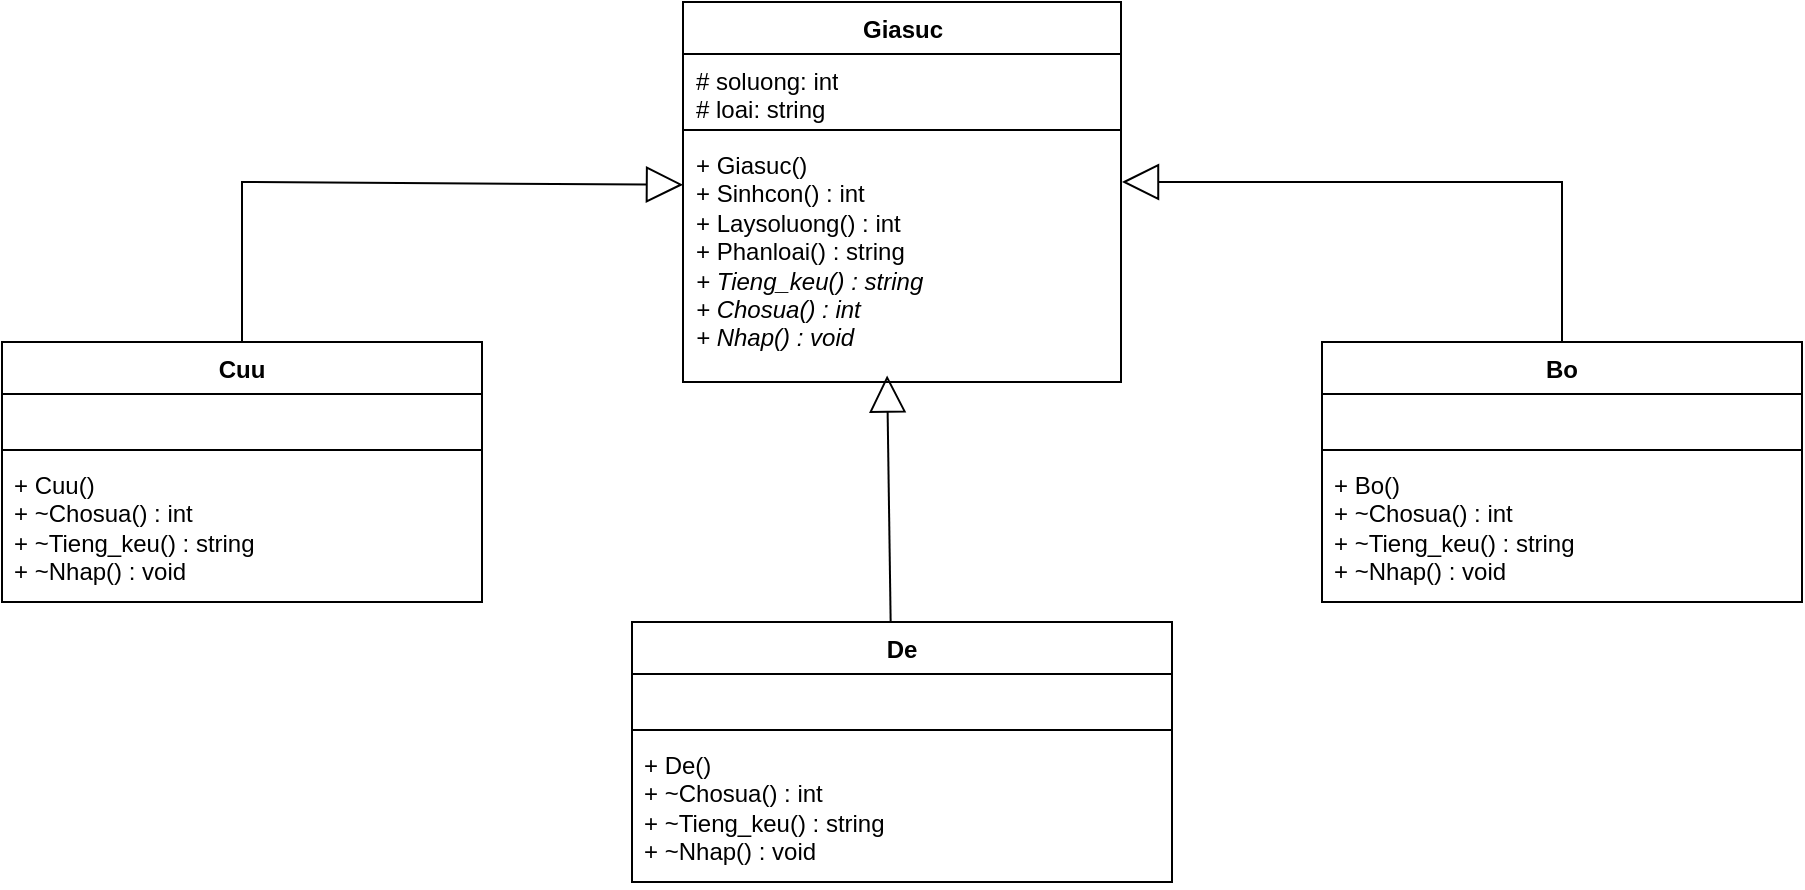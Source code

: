 <mxfile version="24.9.0">
  <diagram id="C5RBs43oDa-KdzZeNtuy" name="Page-1">
    <mxGraphModel dx="969" dy="561" grid="1" gridSize="10" guides="1" tooltips="1" connect="1" arrows="1" fold="1" page="1" pageScale="1" pageWidth="827" pageHeight="1169" math="0" shadow="0">
      <root>
        <mxCell id="WIyWlLk6GJQsqaUBKTNV-0" />
        <mxCell id="WIyWlLk6GJQsqaUBKTNV-1" parent="WIyWlLk6GJQsqaUBKTNV-0" />
        <mxCell id="rXlIxwhJtUQTBKDLvqy7-0" value="Giasuc" style="swimlane;fontStyle=1;align=center;verticalAlign=top;childLayout=stackLayout;horizontal=1;startSize=26;horizontalStack=0;resizeParent=1;resizeParentMax=0;resizeLast=0;collapsible=1;marginBottom=0;whiteSpace=wrap;html=1;" vertex="1" parent="WIyWlLk6GJQsqaUBKTNV-1">
          <mxGeometry x="470.5" y="200" width="219" height="190" as="geometry" />
        </mxCell>
        <mxCell id="rXlIxwhJtUQTBKDLvqy7-1" value="&lt;div&gt;# soluong: int  &lt;br&gt;# loai: string&lt;br&gt;&lt;/div&gt;" style="text;strokeColor=none;fillColor=none;align=left;verticalAlign=top;spacingLeft=4;spacingRight=4;overflow=hidden;rotatable=0;points=[[0,0.5],[1,0.5]];portConstraint=eastwest;whiteSpace=wrap;html=1;" vertex="1" parent="rXlIxwhJtUQTBKDLvqy7-0">
          <mxGeometry y="26" width="219" height="34" as="geometry" />
        </mxCell>
        <mxCell id="rXlIxwhJtUQTBKDLvqy7-2" value="" style="line;strokeWidth=1;fillColor=none;align=left;verticalAlign=middle;spacingTop=-1;spacingLeft=3;spacingRight=3;rotatable=0;labelPosition=right;points=[];portConstraint=eastwest;strokeColor=inherit;" vertex="1" parent="rXlIxwhJtUQTBKDLvqy7-0">
          <mxGeometry y="60" width="219" height="8" as="geometry" />
        </mxCell>
        <mxCell id="rXlIxwhJtUQTBKDLvqy7-3" value="&lt;div&gt;+ Giasuc()&lt;br&gt;+ Sinhcon() : int  &lt;br&gt;+ Laysoluong() : int  &lt;br&gt;+ Phanloai() : string&amp;nbsp;&amp;nbsp;&lt;br&gt;&lt;/div&gt;&lt;div&gt;&lt;i&gt;+ Tieng_keu() : string&amp;nbsp;&lt;/i&gt;&lt;br&gt;&lt;i&gt;+ Chosua() : int&lt;/i&gt;&lt;br&gt;&lt;/div&gt;&lt;div&gt;&lt;i&gt;+ Nhap() : void&amp;nbsp;&lt;/i&gt;&lt;i&gt;&lt;br&gt;&lt;/i&gt;&lt;/div&gt;" style="text;strokeColor=none;fillColor=none;align=left;verticalAlign=top;spacingLeft=4;spacingRight=4;overflow=hidden;rotatable=0;points=[[0,0.5],[1,0.5]];portConstraint=eastwest;whiteSpace=wrap;html=1;" vertex="1" parent="rXlIxwhJtUQTBKDLvqy7-0">
          <mxGeometry y="68" width="219" height="122" as="geometry" />
        </mxCell>
        <mxCell id="rXlIxwhJtUQTBKDLvqy7-4" value="Bo" style="swimlane;fontStyle=1;align=center;verticalAlign=top;childLayout=stackLayout;horizontal=1;startSize=26;horizontalStack=0;resizeParent=1;resizeParentMax=0;resizeLast=0;collapsible=1;marginBottom=0;whiteSpace=wrap;html=1;" vertex="1" parent="WIyWlLk6GJQsqaUBKTNV-1">
          <mxGeometry x="790" y="370" width="240" height="130" as="geometry" />
        </mxCell>
        <mxCell id="rXlIxwhJtUQTBKDLvqy7-5" value="&amp;nbsp;" style="text;strokeColor=none;fillColor=none;align=left;verticalAlign=top;spacingLeft=4;spacingRight=4;overflow=hidden;rotatable=0;points=[[0,0.5],[1,0.5]];portConstraint=eastwest;whiteSpace=wrap;html=1;" vertex="1" parent="rXlIxwhJtUQTBKDLvqy7-4">
          <mxGeometry y="26" width="240" height="24" as="geometry" />
        </mxCell>
        <mxCell id="rXlIxwhJtUQTBKDLvqy7-6" value="" style="line;strokeWidth=1;fillColor=none;align=left;verticalAlign=middle;spacingTop=-1;spacingLeft=3;spacingRight=3;rotatable=0;labelPosition=right;points=[];portConstraint=eastwest;strokeColor=inherit;" vertex="1" parent="rXlIxwhJtUQTBKDLvqy7-4">
          <mxGeometry y="50" width="240" height="8" as="geometry" />
        </mxCell>
        <mxCell id="rXlIxwhJtUQTBKDLvqy7-7" value="+ Bo()  &lt;br&gt;+ ~Chosua() : int&amp;nbsp;&lt;br&gt;+ ~Tieng_keu() : string&amp;nbsp;&lt;br&gt;+ ~Nhap() : void&amp;nbsp; &amp;nbsp;" style="text;strokeColor=none;fillColor=none;align=left;verticalAlign=top;spacingLeft=4;spacingRight=4;overflow=hidden;rotatable=0;points=[[0,0.5],[1,0.5]];portConstraint=eastwest;whiteSpace=wrap;html=1;" vertex="1" parent="rXlIxwhJtUQTBKDLvqy7-4">
          <mxGeometry y="58" width="240" height="72" as="geometry" />
        </mxCell>
        <mxCell id="rXlIxwhJtUQTBKDLvqy7-8" value="De" style="swimlane;fontStyle=1;align=center;verticalAlign=top;childLayout=stackLayout;horizontal=1;startSize=26;horizontalStack=0;resizeParent=1;resizeParentMax=0;resizeLast=0;collapsible=1;marginBottom=0;whiteSpace=wrap;html=1;" vertex="1" parent="WIyWlLk6GJQsqaUBKTNV-1">
          <mxGeometry x="445" y="510" width="270" height="130" as="geometry" />
        </mxCell>
        <mxCell id="rXlIxwhJtUQTBKDLvqy7-9" value="&amp;nbsp;" style="text;strokeColor=none;fillColor=none;align=left;verticalAlign=top;spacingLeft=4;spacingRight=4;overflow=hidden;rotatable=0;points=[[0,0.5],[1,0.5]];portConstraint=eastwest;whiteSpace=wrap;html=1;" vertex="1" parent="rXlIxwhJtUQTBKDLvqy7-8">
          <mxGeometry y="26" width="270" height="24" as="geometry" />
        </mxCell>
        <mxCell id="rXlIxwhJtUQTBKDLvqy7-10" value="" style="line;strokeWidth=1;fillColor=none;align=left;verticalAlign=middle;spacingTop=-1;spacingLeft=3;spacingRight=3;rotatable=0;labelPosition=right;points=[];portConstraint=eastwest;strokeColor=inherit;" vertex="1" parent="rXlIxwhJtUQTBKDLvqy7-8">
          <mxGeometry y="50" width="270" height="8" as="geometry" />
        </mxCell>
        <mxCell id="rXlIxwhJtUQTBKDLvqy7-11" value="+ De()&lt;br&gt;+ ~Chosua() : int&amp;nbsp;&lt;br&gt;+ ~Tieng_keu() : string&amp;nbsp;&lt;br&gt;+ ~Nhap() : void&amp;nbsp; &amp;nbsp;" style="text;strokeColor=none;fillColor=none;align=left;verticalAlign=top;spacingLeft=4;spacingRight=4;overflow=hidden;rotatable=0;points=[[0,0.5],[1,0.5]];portConstraint=eastwest;whiteSpace=wrap;html=1;" vertex="1" parent="rXlIxwhJtUQTBKDLvqy7-8">
          <mxGeometry y="58" width="270" height="72" as="geometry" />
        </mxCell>
        <mxCell id="rXlIxwhJtUQTBKDLvqy7-12" value="" style="endArrow=block;endSize=16;endFill=0;html=1;rounded=0;entryX=0.466;entryY=0.973;entryDx=0;entryDy=0;entryPerimeter=0;exitX=0.479;exitY=-0.001;exitDx=0;exitDy=0;exitPerimeter=0;" edge="1" parent="WIyWlLk6GJQsqaUBKTNV-1" source="rXlIxwhJtUQTBKDLvqy7-8" target="rXlIxwhJtUQTBKDLvqy7-3">
          <mxGeometry width="160" relative="1" as="geometry">
            <mxPoint x="575" y="460" as="sourcePoint" />
            <mxPoint x="575" y="390" as="targetPoint" />
          </mxGeometry>
        </mxCell>
        <mxCell id="rXlIxwhJtUQTBKDLvqy7-13" value="Cuu" style="swimlane;fontStyle=1;align=center;verticalAlign=top;childLayout=stackLayout;horizontal=1;startSize=26;horizontalStack=0;resizeParent=1;resizeParentMax=0;resizeLast=0;collapsible=1;marginBottom=0;whiteSpace=wrap;html=1;" vertex="1" parent="WIyWlLk6GJQsqaUBKTNV-1">
          <mxGeometry x="130" y="370" width="240" height="130" as="geometry" />
        </mxCell>
        <mxCell id="rXlIxwhJtUQTBKDLvqy7-14" value="&amp;nbsp;" style="text;strokeColor=none;fillColor=none;align=left;verticalAlign=top;spacingLeft=4;spacingRight=4;overflow=hidden;rotatable=0;points=[[0,0.5],[1,0.5]];portConstraint=eastwest;whiteSpace=wrap;html=1;" vertex="1" parent="rXlIxwhJtUQTBKDLvqy7-13">
          <mxGeometry y="26" width="240" height="24" as="geometry" />
        </mxCell>
        <mxCell id="rXlIxwhJtUQTBKDLvqy7-15" value="" style="line;strokeWidth=1;fillColor=none;align=left;verticalAlign=middle;spacingTop=-1;spacingLeft=3;spacingRight=3;rotatable=0;labelPosition=right;points=[];portConstraint=eastwest;strokeColor=inherit;" vertex="1" parent="rXlIxwhJtUQTBKDLvqy7-13">
          <mxGeometry y="50" width="240" height="8" as="geometry" />
        </mxCell>
        <mxCell id="rXlIxwhJtUQTBKDLvqy7-16" value="&lt;div&gt;+ Cuu()&lt;br&gt;+ ~Chosua() : int&amp;nbsp;&lt;br&gt;+ ~Tieng_keu() : string&amp;nbsp;&lt;br&gt;+ ~Nhap() : void&amp;nbsp; &amp;nbsp;&lt;br&gt;&lt;/div&gt;" style="text;strokeColor=none;fillColor=none;align=left;verticalAlign=top;spacingLeft=4;spacingRight=4;overflow=hidden;rotatable=0;points=[[0,0.5],[1,0.5]];portConstraint=eastwest;whiteSpace=wrap;html=1;" vertex="1" parent="rXlIxwhJtUQTBKDLvqy7-13">
          <mxGeometry y="58" width="240" height="72" as="geometry" />
        </mxCell>
        <mxCell id="rXlIxwhJtUQTBKDLvqy7-17" value="" style="endArrow=block;endSize=16;endFill=0;html=1;rounded=0;exitX=0.5;exitY=0;exitDx=0;exitDy=0;" edge="1" parent="WIyWlLk6GJQsqaUBKTNV-1" source="rXlIxwhJtUQTBKDLvqy7-13">
          <mxGeometry width="160" relative="1" as="geometry">
            <mxPoint x="250" y="291" as="sourcePoint" />
            <mxPoint x="470.5" y="291.37" as="targetPoint" />
            <Array as="points">
              <mxPoint x="250" y="290" />
              <mxPoint x="470.5" y="291.37" />
            </Array>
          </mxGeometry>
        </mxCell>
        <mxCell id="rXlIxwhJtUQTBKDLvqy7-18" value="" style="endArrow=block;endSize=16;endFill=0;html=1;rounded=0;exitX=0.5;exitY=0;exitDx=0;exitDy=0;" edge="1" parent="WIyWlLk6GJQsqaUBKTNV-1" source="rXlIxwhJtUQTBKDLvqy7-4">
          <mxGeometry width="160" relative="1" as="geometry">
            <mxPoint x="910" y="290" as="sourcePoint" />
            <mxPoint x="690" y="290" as="targetPoint" />
            <Array as="points">
              <mxPoint x="910" y="290" />
            </Array>
          </mxGeometry>
        </mxCell>
      </root>
    </mxGraphModel>
  </diagram>
</mxfile>
